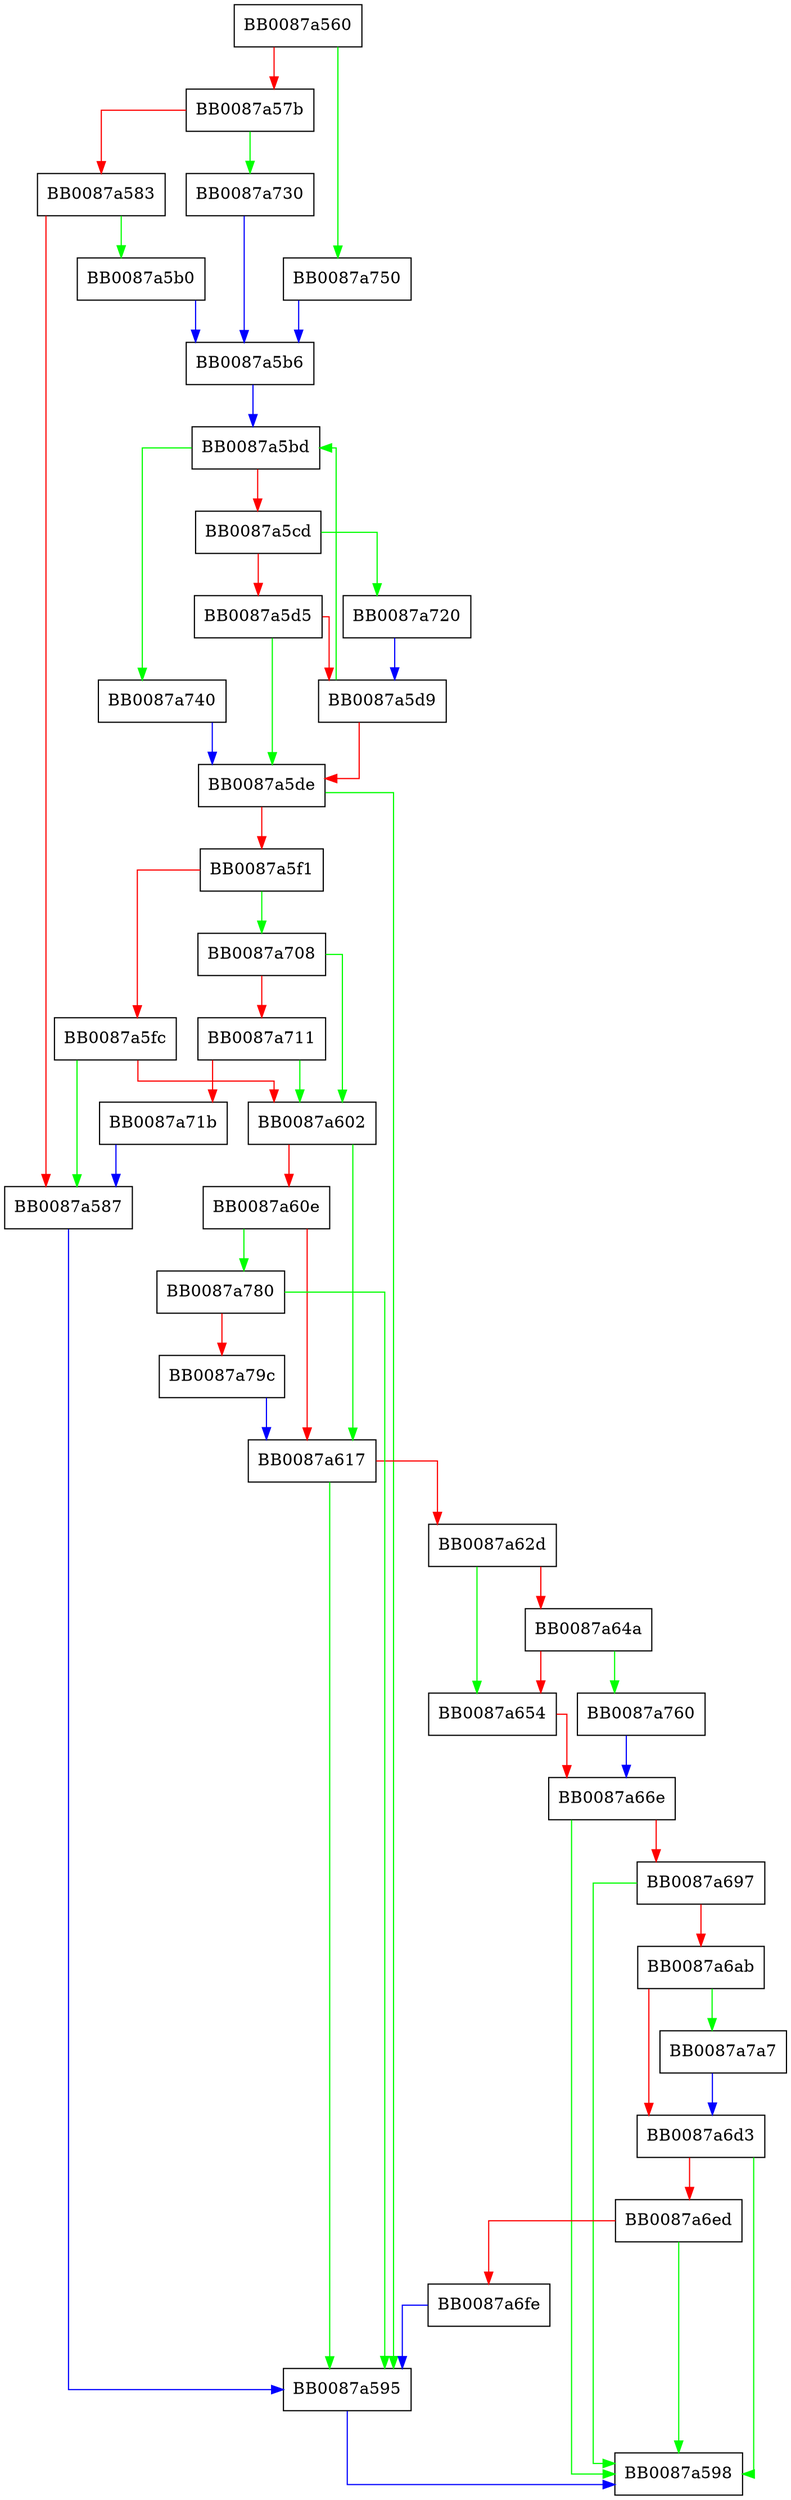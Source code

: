 digraph fdopen {
  node [shape="box"];
  graph [splines=ortho];
  BB0087a560 -> BB0087a750 [color="green"];
  BB0087a560 -> BB0087a57b [color="red"];
  BB0087a57b -> BB0087a730 [color="green"];
  BB0087a57b -> BB0087a583 [color="red"];
  BB0087a583 -> BB0087a5b0 [color="green"];
  BB0087a583 -> BB0087a587 [color="red"];
  BB0087a587 -> BB0087a595 [color="blue"];
  BB0087a595 -> BB0087a598 [color="blue"];
  BB0087a5b0 -> BB0087a5b6 [color="blue"];
  BB0087a5b6 -> BB0087a5bd [color="blue"];
  BB0087a5bd -> BB0087a740 [color="green"];
  BB0087a5bd -> BB0087a5cd [color="red"];
  BB0087a5cd -> BB0087a720 [color="green"];
  BB0087a5cd -> BB0087a5d5 [color="red"];
  BB0087a5d5 -> BB0087a5de [color="green"];
  BB0087a5d5 -> BB0087a5d9 [color="red"];
  BB0087a5d9 -> BB0087a5bd [color="green"];
  BB0087a5d9 -> BB0087a5de [color="red"];
  BB0087a5de -> BB0087a595 [color="green"];
  BB0087a5de -> BB0087a5f1 [color="red"];
  BB0087a5f1 -> BB0087a708 [color="green"];
  BB0087a5f1 -> BB0087a5fc [color="red"];
  BB0087a5fc -> BB0087a587 [color="green"];
  BB0087a5fc -> BB0087a602 [color="red"];
  BB0087a602 -> BB0087a617 [color="green"];
  BB0087a602 -> BB0087a60e [color="red"];
  BB0087a60e -> BB0087a780 [color="green"];
  BB0087a60e -> BB0087a617 [color="red"];
  BB0087a617 -> BB0087a595 [color="green"];
  BB0087a617 -> BB0087a62d [color="red"];
  BB0087a62d -> BB0087a654 [color="green"];
  BB0087a62d -> BB0087a64a [color="red"];
  BB0087a64a -> BB0087a760 [color="green"];
  BB0087a64a -> BB0087a654 [color="red"];
  BB0087a654 -> BB0087a66e [color="red"];
  BB0087a66e -> BB0087a598 [color="green"];
  BB0087a66e -> BB0087a697 [color="red"];
  BB0087a697 -> BB0087a598 [color="green"];
  BB0087a697 -> BB0087a6ab [color="red"];
  BB0087a6ab -> BB0087a7a7 [color="green"];
  BB0087a6ab -> BB0087a6d3 [color="red"];
  BB0087a6d3 -> BB0087a598 [color="green"];
  BB0087a6d3 -> BB0087a6ed [color="red"];
  BB0087a6ed -> BB0087a598 [color="green"];
  BB0087a6ed -> BB0087a6fe [color="red"];
  BB0087a6fe -> BB0087a595 [color="blue"];
  BB0087a708 -> BB0087a602 [color="green"];
  BB0087a708 -> BB0087a711 [color="red"];
  BB0087a711 -> BB0087a602 [color="green"];
  BB0087a711 -> BB0087a71b [color="red"];
  BB0087a71b -> BB0087a587 [color="blue"];
  BB0087a720 -> BB0087a5d9 [color="blue"];
  BB0087a730 -> BB0087a5b6 [color="blue"];
  BB0087a740 -> BB0087a5de [color="blue"];
  BB0087a750 -> BB0087a5b6 [color="blue"];
  BB0087a760 -> BB0087a66e [color="blue"];
  BB0087a780 -> BB0087a595 [color="green"];
  BB0087a780 -> BB0087a79c [color="red"];
  BB0087a79c -> BB0087a617 [color="blue"];
  BB0087a7a7 -> BB0087a6d3 [color="blue"];
}